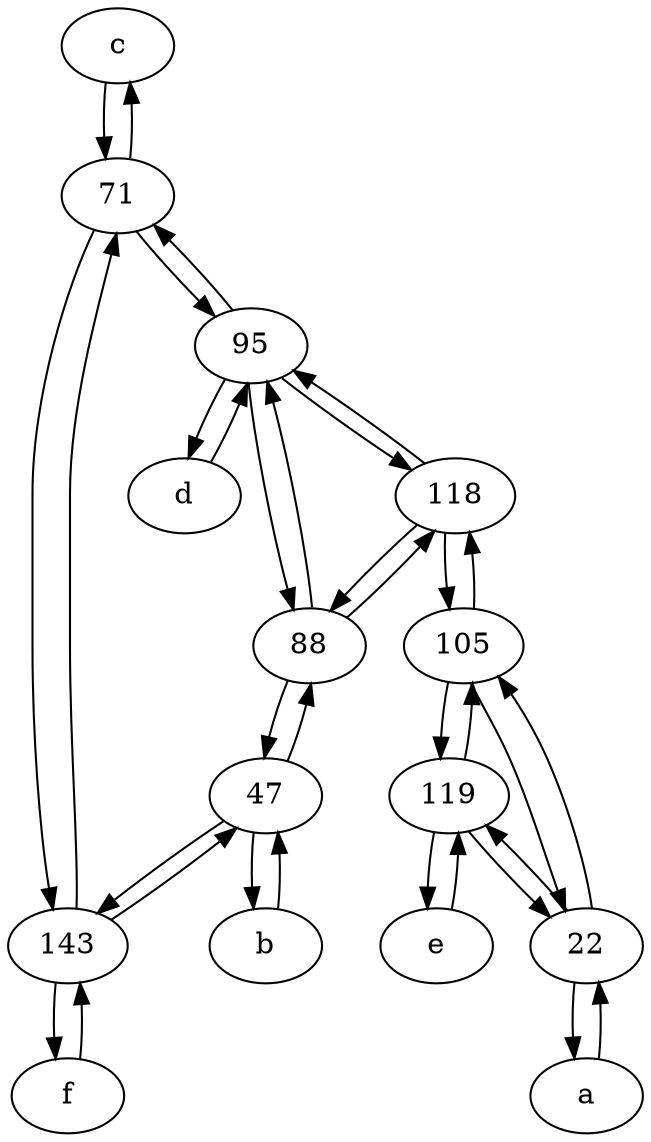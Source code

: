 digraph  {
	c [pos="20,10!"];
	143;
	b [pos="50,20!"];
	119;
	e [pos="30,50!"];
	f [pos="15,45!"];
	a [pos="40,10!"];
	118;
	95;
	105;
	22;
	d [pos="20,30!"];
	71;
	47;
	88;
	47 -> b;
	a -> 22;
	118 -> 95;
	95 -> d;
	22 -> a;
	d -> 95;
	143 -> 71;
	88 -> 118;
	71 -> c;
	119 -> 22;
	88 -> 95;
	c -> 71;
	105 -> 118;
	47 -> 143;
	47 -> 88;
	e -> 119;
	71 -> 95;
	95 -> 118;
	118 -> 88;
	105 -> 119;
	95 -> 88;
	95 -> 71;
	118 -> 105;
	22 -> 105;
	143 -> 47;
	105 -> 22;
	88 -> 47;
	143 -> f;
	f -> 143;
	22 -> 119;
	71 -> 143;
	119 -> e;
	119 -> 105;
	b -> 47;

	}